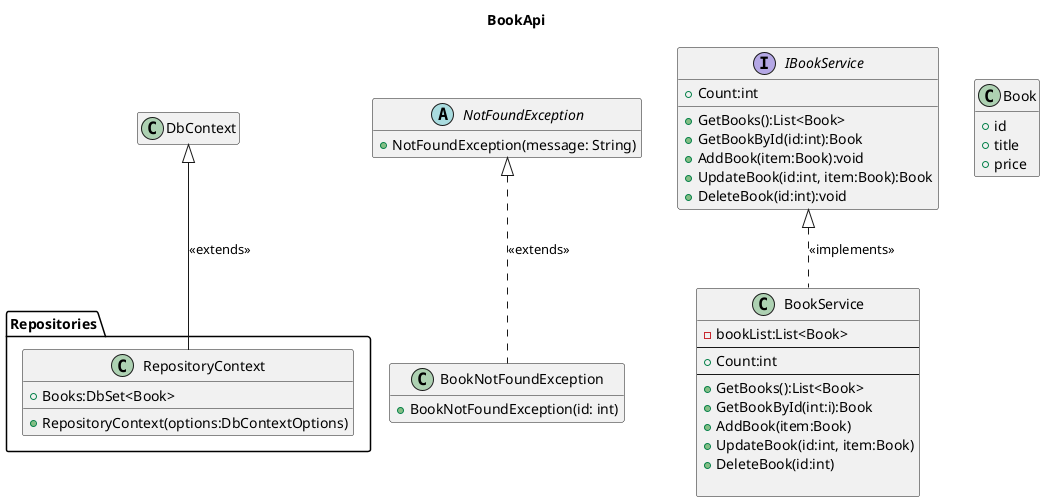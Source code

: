 @startuml 
title BookApi

package Repositories
{
    class RepositoryContext   {
        +Books:DbSet<Book>
        +RepositoryContext(options:DbContextOptions)
    }
}

class Book{
    +id
    +title
    +price
}

abstract class NotFoundException {
    +NotFoundException(message: String)
}

class BookNotFoundException {
    +BookNotFoundException(id: int)
}

class BookService
{
    -bookList:List<Book>
    --
    +Count:int
    --
    +GetBooks():List<Book>
    +GetBookById(int:i):Book
    +AddBook(item:Book)
    +UpdateBook(id:int, item:Book)
    +DeleteBook(id:int)
    
}

interface IBookService
{
    +Count:int
    +GetBooks():List<Book>
    +GetBookById(id:int):Book
    +AddBook(item:Book):void
    +UpdateBook(id:int, item:Book):Book
    +DeleteBook(id:int):void
}

BookService .up.|> IBookService : "<<implements>>"
BookNotFoundException .up.|> NotFoundException : "<<extends>>"

RepositoryContext -up-|> DbContext : "<<extends>>"
hide empty members